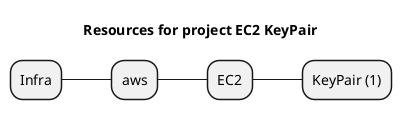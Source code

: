 @startmindmap
title Resources for project EC2 KeyPair
skinparam monochrome true
+ Infra
++ aws
+++ EC2
++++ KeyPair (1)
@endmindmap